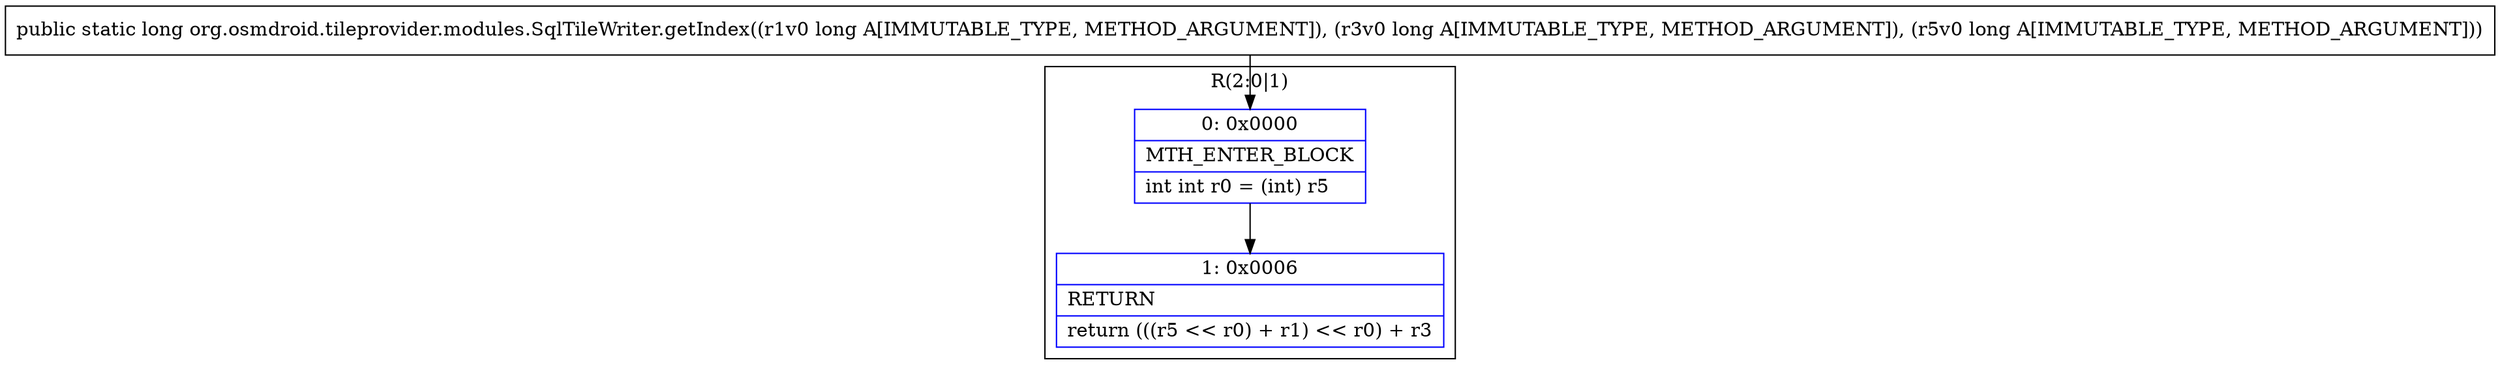 digraph "CFG fororg.osmdroid.tileprovider.modules.SqlTileWriter.getIndex(JJJ)J" {
subgraph cluster_Region_1587722516 {
label = "R(2:0|1)";
node [shape=record,color=blue];
Node_0 [shape=record,label="{0\:\ 0x0000|MTH_ENTER_BLOCK\l|int int r0 = (int) r5\l}"];
Node_1 [shape=record,label="{1\:\ 0x0006|RETURN\l|return (((r5 \<\< r0) + r1) \<\< r0) + r3\l}"];
}
MethodNode[shape=record,label="{public static long org.osmdroid.tileprovider.modules.SqlTileWriter.getIndex((r1v0 long A[IMMUTABLE_TYPE, METHOD_ARGUMENT]), (r3v0 long A[IMMUTABLE_TYPE, METHOD_ARGUMENT]), (r5v0 long A[IMMUTABLE_TYPE, METHOD_ARGUMENT])) }"];
MethodNode -> Node_0;
Node_0 -> Node_1;
}

